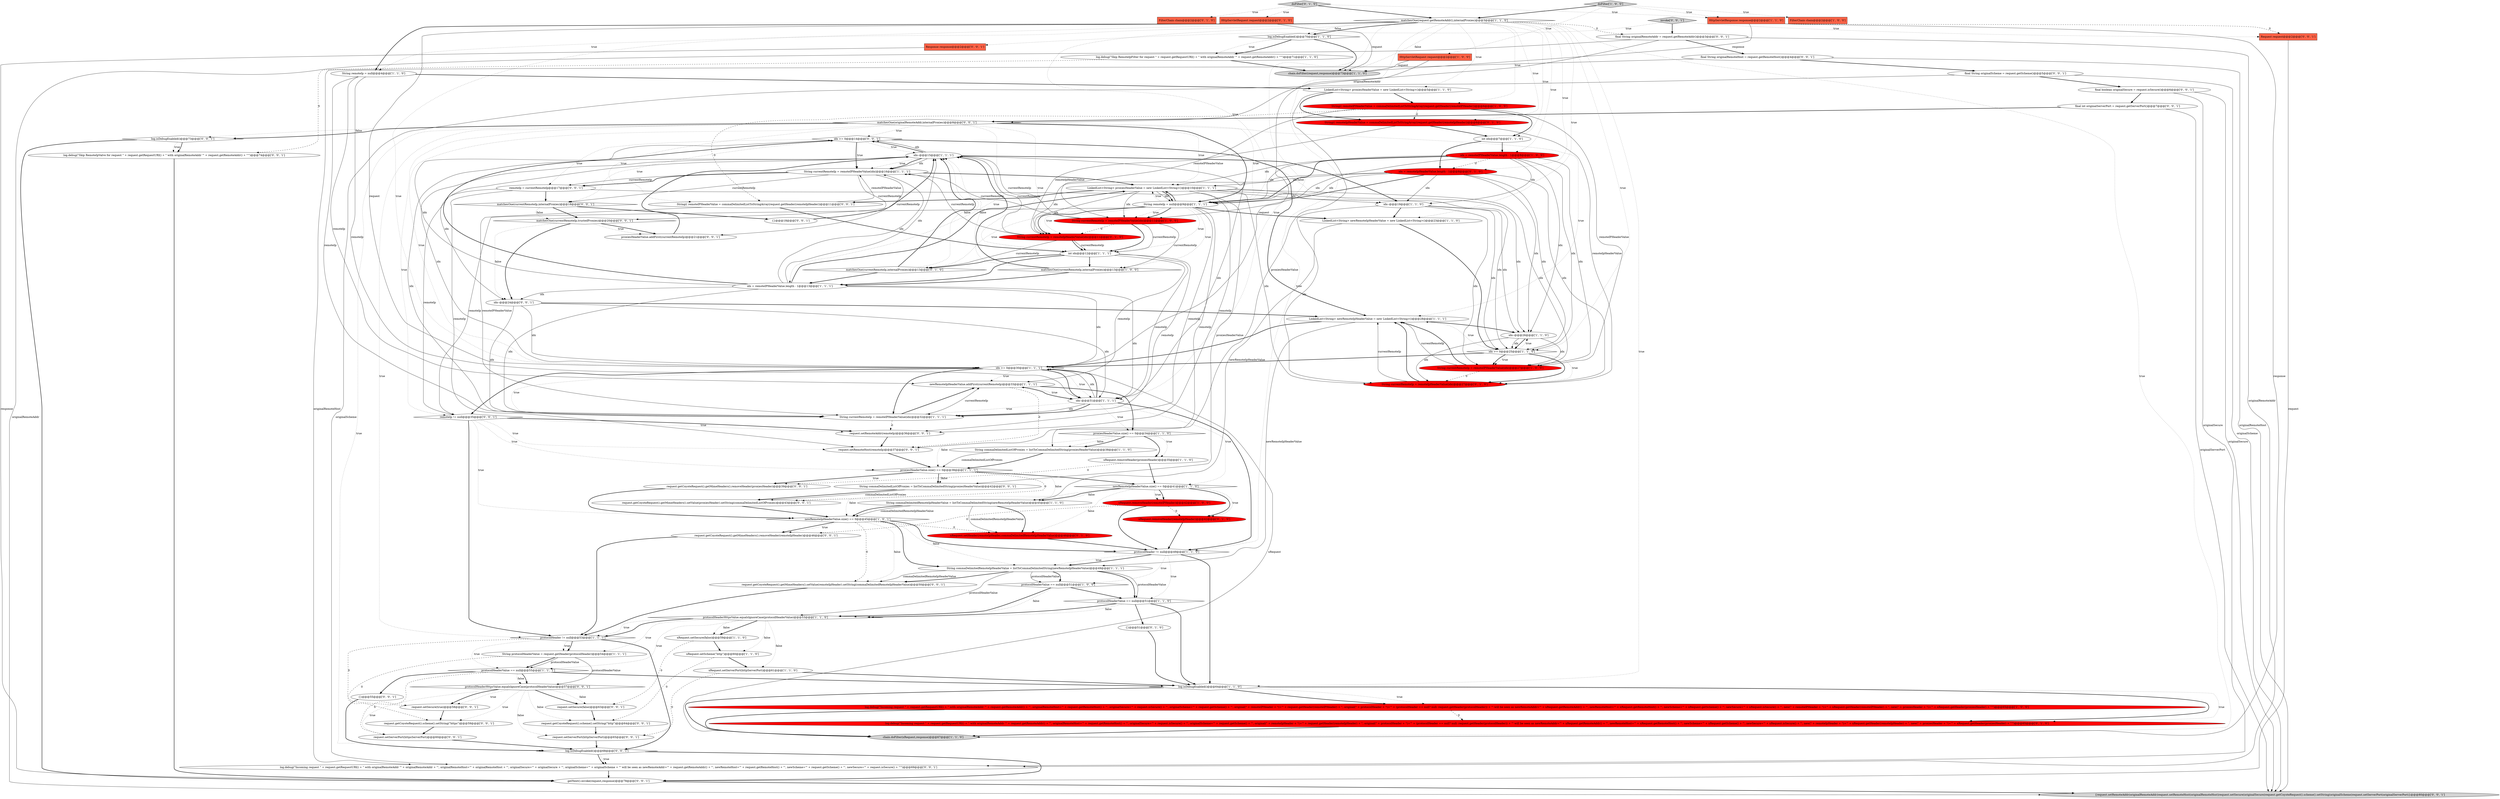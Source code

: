 digraph {
59 [style = filled, label = "HttpServletRequest request@@@2@@@['0', '1', '0']", fillcolor = tomato, shape = box image = "AAA0AAABBB2BBB"];
95 [style = filled, label = "request.getCoyoteRequest().scheme().setString(\"https\")@@@59@@@['0', '0', '1']", fillcolor = white, shape = ellipse image = "AAA0AAABBB3BBB"];
89 [style = filled, label = "idx >= 0@@@14@@@['0', '0', '1']", fillcolor = white, shape = diamond image = "AAA0AAABBB3BBB"];
8 [style = filled, label = "FilterChain chain@@@2@@@['1', '0', '0']", fillcolor = tomato, shape = box image = "AAA0AAABBB1BBB"];
82 [style = filled, label = "log.debug(\"Skip RemoteIpValve for request \" + request.getRequestURI() + \" with originalRemoteAddr '\" + request.getRemoteAddr() + \"'\")@@@74@@@['0', '0', '1']", fillcolor = white, shape = ellipse image = "AAA0AAABBB3BBB"];
74 [style = filled, label = "String commaDelimitedListOfProxies = listToCommaDelimitedString(proxiesHeaderValue)@@@42@@@['0', '0', '1']", fillcolor = white, shape = ellipse image = "AAA0AAABBB3BBB"];
16 [style = filled, label = "idx >= 0@@@25@@@['1', '1', '0']", fillcolor = white, shape = diamond image = "AAA0AAABBB1BBB"];
40 [style = filled, label = "String remoteIp = null@@@9@@@['1', '1', '1']", fillcolor = white, shape = ellipse image = "AAA0AAABBB1BBB"];
55 [style = filled, label = "String(( remoteIpHeaderValue = commaDelimitedListToStringArray(request.getHeader(remoteIpHeader))@@@6@@@['0', '1', '0']", fillcolor = red, shape = ellipse image = "AAA1AAABBB2BBB"];
34 [style = filled, label = "LinkedList<String> newRemoteIpHeaderValue = new LinkedList<String>()@@@28@@@['1', '1', '1']", fillcolor = white, shape = ellipse image = "AAA0AAABBB1BBB"];
79 [style = filled, label = "Request request@@@2@@@['0', '0', '1']", fillcolor = tomato, shape = box image = "AAA0AAABBB3BBB"];
87 [style = filled, label = "request.setRemoteAddr(remoteIp)@@@36@@@['0', '0', '1']", fillcolor = white, shape = ellipse image = "AAA0AAABBB3BBB"];
11 [style = filled, label = "idx--@@@19@@@['1', '1', '0']", fillcolor = white, shape = ellipse image = "AAA0AAABBB1BBB"];
9 [style = filled, label = "protocolHeaderValue == null@@@55@@@['1', '1', '1']", fillcolor = white, shape = diamond image = "AAA0AAABBB1BBB"];
70 [style = filled, label = "Response response@@@2@@@['0', '0', '1']", fillcolor = tomato, shape = box image = "AAA0AAABBB3BBB"];
29 [style = filled, label = "log.isDebugEnabled()@@@70@@@['1', '1', '0']", fillcolor = white, shape = diamond image = "AAA0AAABBB1BBB"];
73 [style = filled, label = "remoteIp != null@@@35@@@['0', '0', '1']", fillcolor = white, shape = diamond image = "AAA0AAABBB3BBB"];
102 [style = filled, label = "final String originalScheme = request.getScheme()@@@5@@@['0', '0', '1']", fillcolor = white, shape = ellipse image = "AAA0AAABBB3BBB"];
98 [style = filled, label = "request.getCoyoteRequest().scheme().setString(\"http\")@@@64@@@['0', '0', '1']", fillcolor = white, shape = ellipse image = "AAA0AAABBB3BBB"];
84 [style = filled, label = "final boolean originalSecure = request.isSecure()@@@6@@@['0', '0', '1']", fillcolor = white, shape = ellipse image = "AAA0AAABBB3BBB"];
26 [style = filled, label = "int idx@@@12@@@['1', '1', '1']", fillcolor = white, shape = ellipse image = "AAA0AAABBB1BBB"];
17 [style = filled, label = "log.debug(\"Incoming request \" + request.getRequestURI() + \" with originalRemoteAddr '\" + request.getRemoteAddr() + \"', originalRemoteHost='\" + request.getRemoteHost() + \"', originalSecure='\" + request.isSecure() + \"', originalScheme='\" + request.getScheme() + \"', original(\" + remoteIPHeader + \"(='\" + request.getHeader(remoteIPHeader) + \", original(\" + protocolHeader + \"(='\" + (protocolHeader == null? null: request.getHeader(protocolHeader)) + \"' will be seen as newRemoteAddr='\" + xRequest.getRemoteAddr() + \"', newRemoteHost='\" + xRequest.getRemoteHost() + \"', newScheme='\" + xRequest.getScheme() + \"', newSecure='\" + xRequest.isSecure() + \"', new(\" + remoteIPHeader + \"(='\" + xRequest.getHeader(remoteIPHeader) + \", new(\" + proxiesHeader + \"(='\" + xRequest.getHeader(proxiesHeader) + \"'\")@@@65@@@['1', '0', '0']", fillcolor = red, shape = ellipse image = "AAA1AAABBB1BBB"];
32 [style = filled, label = "String(( remoteIPHeaderValue = commaDelimitedListToStringArray(request.getHeader(remoteIPHeader))@@@6@@@['1', '0', '0']", fillcolor = red, shape = ellipse image = "AAA1AAABBB1BBB"];
50 [style = filled, label = "protocolHeader != null@@@49@@@['1', '1', '0']", fillcolor = white, shape = diamond image = "AAA0AAABBB1BBB"];
66 [style = filled, label = "invoke['0', '0', '1']", fillcolor = lightgray, shape = diamond image = "AAA0AAABBB3BBB"];
0 [style = filled, label = "proxiesHeaderValue.size() == 0@@@38@@@['1', '1', '1']", fillcolor = white, shape = diamond image = "AAA0AAABBB1BBB"];
75 [style = filled, label = "getNext().invoke(request,response)@@@78@@@['0', '0', '1']", fillcolor = white, shape = ellipse image = "AAA0AAABBB3BBB"];
18 [style = filled, label = "idx--@@@15@@@['1', '1', '1']", fillcolor = white, shape = ellipse image = "AAA0AAABBB1BBB"];
68 [style = filled, label = "idx--@@@24@@@['0', '0', '1']", fillcolor = white, shape = ellipse image = "AAA0AAABBB3BBB"];
23 [style = filled, label = "idx = remoteIPHeaderValue.length - 1@@@13@@@['1', '1', '1']", fillcolor = white, shape = ellipse image = "AAA0AAABBB1BBB"];
10 [style = filled, label = "idx--@@@26@@@['1', '1', '0']", fillcolor = white, shape = ellipse image = "AAA0AAABBB1BBB"];
35 [style = filled, label = "idx >= 0@@@30@@@['1', '1', '1']", fillcolor = white, shape = diamond image = "AAA0AAABBB1BBB"];
63 [style = filled, label = "doFilter['0', '1', '0']", fillcolor = lightgray, shape = diamond image = "AAA0AAABBB2BBB"];
15 [style = filled, label = "doFilter['1', '0', '0']", fillcolor = lightgray, shape = diamond image = "AAA0AAABBB1BBB"];
24 [style = filled, label = "newRemoteIpHeaderValue.addFirst(currentRemoteIp)@@@33@@@['1', '1', '1']", fillcolor = white, shape = ellipse image = "AAA0AAABBB1BBB"];
13 [style = filled, label = "matchesOne(currentRemoteIp,internalProxies)@@@13@@@['1', '0', '0']", fillcolor = white, shape = diamond image = "AAA0AAABBB1BBB"];
56 [style = filled, label = "matchesOne(currentRemoteIp,internalProxies)@@@13@@@['0', '1', '0']", fillcolor = white, shape = diamond image = "AAA0AAABBB2BBB"];
62 [style = filled, label = "String currentRemoteIp = remoteIpHeaderValue(idx(@@@11@@@['0', '1', '0']", fillcolor = red, shape = ellipse image = "AAA1AAABBB2BBB"];
27 [style = filled, label = "xRequest.setSecure(false)@@@59@@@['1', '1', '0']", fillcolor = white, shape = ellipse image = "AAA0AAABBB1BBB"];
41 [style = filled, label = "idx = remoteIPHeaderValue.length - 1@@@8@@@['1', '0', '0']", fillcolor = red, shape = ellipse image = "AAA1AAABBB1BBB"];
80 [style = filled, label = "{}@@@18@@@['0', '0', '1']", fillcolor = white, shape = ellipse image = "AAA0AAABBB3BBB"];
96 [style = filled, label = "protocolHeaderHttpsValue.equalsIgnoreCase(protocolHeaderValue)@@@57@@@['0', '0', '1']", fillcolor = white, shape = diamond image = "AAA0AAABBB3BBB"];
14 [style = filled, label = "LinkedList<String> proxiesHeaderValue = new LinkedList<String>()@@@5@@@['1', '1', '0']", fillcolor = white, shape = ellipse image = "AAA0AAABBB1BBB"];
37 [style = filled, label = "proxiesHeaderValue.size() == 0@@@34@@@['1', '1', '0']", fillcolor = white, shape = diamond image = "AAA0AAABBB1BBB"];
25 [style = filled, label = "String commaDelimitedListOfProxies = listToCommaDelimitedString(proxiesHeaderValue)@@@38@@@['1', '1', '0']", fillcolor = white, shape = ellipse image = "AAA0AAABBB1BBB"];
93 [style = filled, label = "proxiesHeaderValue.addFirst(currentRemoteIp)@@@21@@@['0', '0', '1']", fillcolor = white, shape = ellipse image = "AAA0AAABBB3BBB"];
67 [style = filled, label = "{}@@@55@@@['0', '0', '1']", fillcolor = white, shape = ellipse image = "AAA0AAABBB3BBB"];
4 [style = filled, label = "String commaDelimitedRemoteIpHeaderValue = listToCommaDelimitedString(newRemoteIpHeaderValue)@@@49@@@['1', '1', '1']", fillcolor = white, shape = ellipse image = "AAA0AAABBB1BBB"];
7 [style = filled, label = "String protocolHeaderValue = request.getHeader(protocolHeader)@@@54@@@['1', '1', '1']", fillcolor = white, shape = ellipse image = "AAA0AAABBB1BBB"];
21 [style = filled, label = "newRemoteIpHeaderValue.size() == 0@@@41@@@['1', '1', '0']", fillcolor = white, shape = diamond image = "AAA0AAABBB1BBB"];
46 [style = filled, label = "String currentRemoteIp = remoteIPHeaderValue(idx(@@@11@@@['1', '0', '0']", fillcolor = red, shape = ellipse image = "AAA1AAABBB1BBB"];
51 [style = filled, label = "newRemoteIpHeaderValue.size() == 0@@@45@@@['1', '0', '1']", fillcolor = white, shape = diamond image = "AAA0AAABBB1BBB"];
33 [style = filled, label = "String commaDelimitedRemoteIpHeaderValue = listToCommaDelimitedString(newRemoteIpHeaderValue)@@@45@@@['1', '1', '0']", fillcolor = white, shape = ellipse image = "AAA0AAABBB1BBB"];
54 [style = filled, label = "xRequest.setHeader(remoteIpHeader,commaDelimitedRemoteIpHeaderValue)@@@46@@@['0', '1', '0']", fillcolor = red, shape = ellipse image = "AAA1AAABBB2BBB"];
6 [style = filled, label = "int idx@@@7@@@['1', '1', '0']", fillcolor = white, shape = ellipse image = "AAA0AAABBB1BBB"];
12 [style = filled, label = "xRequest.removeHeader(proxiesHeader)@@@35@@@['1', '1', '0']", fillcolor = white, shape = ellipse image = "AAA0AAABBB1BBB"];
49 [style = filled, label = "xRequest.setScheme(\"http\")@@@60@@@['1', '1', '0']", fillcolor = white, shape = ellipse image = "AAA0AAABBB1BBB"];
88 [style = filled, label = "request.setRemoteHost(remoteIp)@@@37@@@['0', '0', '1']", fillcolor = white, shape = ellipse image = "AAA0AAABBB3BBB"];
86 [style = filled, label = "String(( remoteIPHeaderValue = commaDelimitedListToStringArray(request.getHeader(remoteIpHeader))@@@11@@@['0', '0', '1']", fillcolor = white, shape = ellipse image = "AAA0AAABBB3BBB"];
99 [style = filled, label = "request.setServerPort(httpServerPort)@@@65@@@['0', '0', '1']", fillcolor = white, shape = ellipse image = "AAA0AAABBB3BBB"];
58 [style = filled, label = "String currentRemoteIp = remoteIpHeaderValue(idx(@@@27@@@['0', '1', '0']", fillcolor = red, shape = ellipse image = "AAA1AAABBB2BBB"];
72 [style = filled, label = "final int originalServerPort = request.getServerPort()@@@7@@@['0', '0', '1']", fillcolor = white, shape = ellipse image = "AAA0AAABBB3BBB"];
52 [style = filled, label = "protocolHeaderValue == null@@@51@@@['1', '1', '0']", fillcolor = white, shape = diamond image = "AAA0AAABBB1BBB"];
5 [style = filled, label = "protocolHeaderHttpsValue.equalsIgnoreCase(protocolHeaderValue)@@@53@@@['1', '1', '0']", fillcolor = white, shape = diamond image = "AAA0AAABBB1BBB"];
28 [style = filled, label = "protocolHeader != null@@@53@@@['1', '1', '1']", fillcolor = white, shape = diamond image = "AAA0AAABBB1BBB"];
64 [style = filled, label = "idx = remoteIpHeaderValue.length - 1@@@8@@@['0', '1', '0']", fillcolor = red, shape = ellipse image = "AAA1AAABBB2BBB"];
71 [style = filled, label = "log.isDebugEnabled()@@@68@@@['0', '0', '1']", fillcolor = white, shape = diamond image = "AAA0AAABBB3BBB"];
83 [style = filled, label = "{request.setRemoteAddr(originalRemoteAddr)request.setRemoteHost(originalRemoteHost)request.setSecure(originalSecure)request.getCoyoteRequest().scheme().setString(originalScheme)request.setServerPort(originalServerPort)}@@@80@@@['0', '0', '1']", fillcolor = lightgray, shape = ellipse image = "AAA0AAABBB3BBB"];
36 [style = filled, label = "String currentRemoteIp = remoteIPHeaderValue(idx(@@@32@@@['1', '1', '1']", fillcolor = white, shape = ellipse image = "AAA0AAABBB1BBB"];
101 [style = filled, label = "remoteIp = currentRemoteIp@@@17@@@['0', '0', '1']", fillcolor = white, shape = ellipse image = "AAA0AAABBB3BBB"];
69 [style = filled, label = "log.isDebugEnabled()@@@73@@@['0', '0', '1']", fillcolor = white, shape = diamond image = "AAA0AAABBB3BBB"];
60 [style = filled, label = "log.debug(\"Incoming request \" + request.getRequestURI() + \" with originalRemoteAddr '\" + request.getRemoteAddr() + \"', originalRemoteHost='\" + request.getRemoteHost() + \"', originalSecure='\" + request.isSecure() + \"', originalScheme='\" + request.getScheme() + \"', original(\" + remoteIpHeader + \"(='\" + request.getHeader(remoteIpHeader) + \", original(\" + protocolHeader + \"(='\" + (protocolHeader == null? null: request.getHeader(protocolHeader)) + \"' will be seen as newRemoteAddr='\" + xRequest.getRemoteAddr() + \"', newRemoteHost='\" + xRequest.getRemoteHost() + \"', newScheme='\" + xRequest.getScheme() + \"', newSecure='\" + xRequest.isSecure() + \"', new(\" + remoteIpHeader + \"(='\" + xRequest.getHeader(remoteIpHeader) + \", new(\" + proxiesHeader + \"(='\" + xRequest.getHeader(proxiesHeader) + \"'\")@@@65@@@['0', '1', '0']", fillcolor = red, shape = ellipse image = "AAA1AAABBB2BBB"];
97 [style = filled, label = "matchesOne(originalRemoteAddr,internalProxies)@@@8@@@['0', '0', '1']", fillcolor = white, shape = diamond image = "AAA0AAABBB3BBB"];
76 [style = filled, label = "request.setSecure(true)@@@58@@@['0', '0', '1']", fillcolor = white, shape = ellipse image = "AAA0AAABBB3BBB"];
48 [style = filled, label = "HttpServletResponse response@@@2@@@['1', '1', '0']", fillcolor = tomato, shape = box image = "AAA0AAABBB1BBB"];
57 [style = filled, label = "xRequest.removeHeader(remoteIpHeader)@@@42@@@['0', '1', '0']", fillcolor = red, shape = ellipse image = "AAA1AAABBB2BBB"];
61 [style = filled, label = "FilterChain chain@@@2@@@['0', '1', '0']", fillcolor = tomato, shape = box image = "AAA0AAABBB2BBB"];
85 [style = filled, label = "matchesOne(currentRemoteIp,trustedProxies)@@@20@@@['0', '0', '1']", fillcolor = white, shape = diamond image = "AAA0AAABBB3BBB"];
100 [style = filled, label = "request.getCoyoteRequest().getMimeHeaders().removeHeader(proxiesHeader)@@@39@@@['0', '0', '1']", fillcolor = white, shape = ellipse image = "AAA0AAABBB3BBB"];
20 [style = filled, label = "xRequest.setServerPort(httpServerPort)@@@61@@@['1', '1', '0']", fillcolor = white, shape = ellipse image = "AAA0AAABBB1BBB"];
94 [style = filled, label = "request.getCoyoteRequest().getMimeHeaders().setValue(remoteIpHeader).setString(commaDelimitedRemoteIpHeaderValue)@@@50@@@['0', '0', '1']", fillcolor = white, shape = ellipse image = "AAA0AAABBB3BBB"];
38 [style = filled, label = "LinkedList<String> proxiesHeaderValue = new LinkedList<String>()@@@10@@@['1', '1', '1']", fillcolor = white, shape = ellipse image = "AAA0AAABBB1BBB"];
45 [style = filled, label = "idx--@@@31@@@['1', '1', '1']", fillcolor = white, shape = ellipse image = "AAA0AAABBB1BBB"];
3 [style = filled, label = "HttpServletRequest request@@@2@@@['1', '0', '0']", fillcolor = tomato, shape = box image = "AAA0AAABBB1BBB"];
53 [style = filled, label = "{}@@@51@@@['0', '1', '0']", fillcolor = white, shape = ellipse image = "AAA0AAABBB2BBB"];
81 [style = filled, label = "request.setSecure(false)@@@63@@@['0', '0', '1']", fillcolor = white, shape = ellipse image = "AAA0AAABBB3BBB"];
19 [style = filled, label = "protocolHeaderValue == null@@@51@@@['1', '0', '0']", fillcolor = white, shape = diamond image = "AAA0AAABBB1BBB"];
31 [style = filled, label = "chain.doFilter(xRequest,response)@@@67@@@['1', '1', '0']", fillcolor = lightgray, shape = ellipse image = "AAA0AAABBB1BBB"];
42 [style = filled, label = "String currentRemoteIp = remoteIPHeaderValue(idx(@@@16@@@['1', '1', '1']", fillcolor = white, shape = ellipse image = "AAA0AAABBB1BBB"];
65 [style = filled, label = "request.getCoyoteRequest().getMimeHeaders().setValue(proxiesHeader).setString(commaDelimitedListOfProxies)@@@43@@@['0', '0', '1']", fillcolor = white, shape = ellipse image = "AAA0AAABBB3BBB"];
2 [style = filled, label = "LinkedList<String> newRemoteIpHeaderValue = new LinkedList<String>()@@@23@@@['1', '1', '0']", fillcolor = white, shape = ellipse image = "AAA0AAABBB1BBB"];
92 [style = filled, label = "log.debug(\"Incoming request \" + request.getRequestURI() + \" with originalRemoteAddr '\" + originalRemoteAddr + \"', originalRemoteHost='\" + originalRemoteHost + \"', originalSecure='\" + originalSecure + \"', originalScheme='\" + originalScheme + \"' will be seen as newRemoteAddr='\" + request.getRemoteAddr() + \"', newRemoteHost='\" + request.getRemoteHost() + \"', newScheme='\" + request.getScheme() + \"', newSecure='\" + request.isSecure() + \"'\")@@@69@@@['0', '0', '1']", fillcolor = white, shape = ellipse image = "AAA0AAABBB3BBB"];
39 [style = filled, label = "chain.doFilter(request,response)@@@73@@@['1', '1', '0']", fillcolor = lightgray, shape = ellipse image = "AAA0AAABBB1BBB"];
1 [style = filled, label = "xRequest.removeHeader(remoteIPHeader)@@@42@@@['1', '0', '0']", fillcolor = red, shape = ellipse image = "AAA1AAABBB1BBB"];
44 [style = filled, label = "String currentRemoteIp = remoteIPHeaderValue(idx(@@@27@@@['1', '0', '0']", fillcolor = red, shape = ellipse image = "AAA1AAABBB1BBB"];
103 [style = filled, label = "request.getCoyoteRequest().getMimeHeaders().removeHeader(remoteIpHeader)@@@46@@@['0', '0', '1']", fillcolor = white, shape = ellipse image = "AAA0AAABBB3BBB"];
91 [style = filled, label = "final String originalRemoteHost = request.getRemoteHost()@@@4@@@['0', '0', '1']", fillcolor = white, shape = ellipse image = "AAA0AAABBB3BBB"];
22 [style = filled, label = "matchesOne(request.getRemoteAddr(),internalProxies)@@@3@@@['1', '1', '0']", fillcolor = white, shape = diamond image = "AAA0AAABBB1BBB"];
43 [style = filled, label = "log.debug(\"Skip RemoteIpFilter for request \" + request.getRequestURI() + \" with originalRemoteAddr '\" + request.getRemoteAddr() + \"'\")@@@71@@@['1', '1', '0']", fillcolor = white, shape = ellipse image = "AAA0AAABBB1BBB"];
90 [style = filled, label = "request.setServerPort(httpsServerPort)@@@60@@@['0', '0', '1']", fillcolor = white, shape = ellipse image = "AAA0AAABBB3BBB"];
30 [style = filled, label = "String remoteIp = null@@@4@@@['1', '1', '0']", fillcolor = white, shape = ellipse image = "AAA0AAABBB1BBB"];
78 [style = filled, label = "matchesOne(currentRemoteIp,internalProxies)@@@18@@@['0', '0', '1']", fillcolor = white, shape = diamond image = "AAA0AAABBB3BBB"];
47 [style = filled, label = "log.isDebugEnabled()@@@64@@@['1', '1', '0']", fillcolor = white, shape = diamond image = "AAA0AAABBB1BBB"];
77 [style = filled, label = "final String originalRemoteAddr = request.getRemoteAddr()@@@3@@@['0', '0', '1']", fillcolor = white, shape = ellipse image = "AAA0AAABBB3BBB"];
40->2 [style = bold, label=""];
5->49 [style = dotted, label="false"];
36->87 [style = dashed, label="0"];
16->34 [style = dotted, label="true"];
10->16 [style = solid, label="idx"];
38->40 [style = solid, label="idx"];
18->42 [style = solid, label="idx"];
47->17 [style = dotted, label="true"];
73->88 [style = dotted, label="true"];
33->51 [style = solid, label="commaDelimitedRemoteIpHeaderValue"];
37->25 [style = dotted, label="false"];
42->85 [style = solid, label="currentRemoteIp"];
53->47 [style = bold, label=""];
9->96 [style = bold, label=""];
22->30 [style = bold, label=""];
15->8 [style = dotted, label="true"];
51->50 [style = bold, label=""];
34->4 [style = solid, label="newRemoteIpHeaderValue"];
1->57 [style = dashed, label="0"];
96->76 [style = bold, label=""];
30->14 [style = bold, label=""];
5->20 [style = dotted, label="false"];
22->35 [style = dotted, label="true"];
62->26 [style = solid, label="currentRemoteIp"];
42->101 [style = solid, label="currentRemoteIp"];
85->93 [style = dotted, label="true"];
41->64 [style = dashed, label="0"];
89->78 [style = dotted, label="true"];
2->16 [style = bold, label=""];
40->62 [style = bold, label=""];
72->97 [style = bold, label=""];
12->21 [style = bold, label=""];
46->62 [style = dashed, label="0"];
18->11 [style = bold, label=""];
16->44 [style = dotted, label="true"];
68->36 [style = solid, label="idx"];
97->26 [style = dotted, label="true"];
38->16 [style = solid, label="idx"];
98->99 [style = bold, label=""];
52->5 [style = dotted, label="false"];
18->45 [style = solid, label="idx"];
47->60 [style = dotted, label="true"];
26->13 [style = bold, label=""];
92->75 [style = bold, label=""];
38->46 [style = solid, label="idx"];
68->45 [style = solid, label="idx"];
48->79 [style = dashed, label="0"];
56->18 [style = bold, label=""];
22->32 [style = dotted, label="true"];
51->54 [style = dashed, label="0"];
42->38 [style = bold, label=""];
13->18 [style = bold, label=""];
55->62 [style = solid, label="remoteIpHeaderValue"];
41->46 [style = solid, label="idx"];
2->33 [style = solid, label="newRemoteIpHeaderValue"];
51->4 [style = bold, label=""];
24->88 [style = dashed, label="0"];
22->50 [style = dotted, label="true"];
89->34 [style = bold, label=""];
51->103 [style = bold, label=""];
35->31 [style = solid, label="xRequest"];
0->74 [style = bold, label=""];
22->29 [style = bold, label=""];
3->35 [style = solid, label="request"];
91->102 [style = bold, label=""];
23->89 [style = bold, label=""];
69->75 [style = bold, label=""];
77->97 [style = solid, label="originalRemoteAddr"];
18->89 [style = bold, label=""];
4->94 [style = bold, label=""];
15->48 [style = dotted, label="true"];
22->41 [style = dotted, label="true"];
101->88 [style = solid, label="remoteIp"];
96->90 [style = dotted, label="true"];
102->83 [style = solid, label="originalScheme"];
49->20 [style = bold, label=""];
21->51 [style = dotted, label="false"];
66->77 [style = bold, label=""];
50->4 [style = dotted, label="true"];
52->53 [style = bold, label=""];
4->19 [style = solid, label="protocolHeaderValue"];
35->24 [style = dotted, label="true"];
23->89 [style = solid, label="idx"];
30->24 [style = solid, label="remoteIp"];
22->45 [style = dotted, label="true"];
38->58 [style = solid, label="idx"];
102->92 [style = solid, label="originalScheme"];
33->51 [style = bold, label=""];
77->92 [style = solid, label="originalRemoteAddr"];
11->58 [style = solid, label="idx"];
26->45 [style = solid, label="remoteIp"];
26->23 [style = bold, label=""];
87->88 [style = bold, label=""];
59->35 [style = solid, label="request"];
40->73 [style = solid, label="remoteIp"];
96->81 [style = dotted, label="false"];
64->11 [style = solid, label="idx"];
75->83 [style = bold, label=""];
26->36 [style = solid, label="remoteIp"];
74->65 [style = bold, label=""];
18->42 [style = dotted, label="true"];
26->56 [style = bold, label=""];
32->6 [style = bold, label=""];
73->51 [style = dotted, label="true"];
63->22 [style = bold, label=""];
45->36 [style = solid, label="idx"];
40->46 [style = dotted, label="true"];
7->9 [style = bold, label=""];
19->5 [style = bold, label=""];
40->87 [style = solid, label="remoteIp"];
38->74 [style = solid, label="proxiesHeaderValue"];
21->1 [style = bold, label=""];
28->7 [style = dotted, label="true"];
85->68 [style = bold, label=""];
82->75 [style = bold, label=""];
5->9 [style = dotted, label="true"];
32->44 [style = solid, label="remoteIPHeaderValue"];
47->60 [style = bold, label=""];
59->39 [style = solid, label="request"];
44->34 [style = solid, label="currentRemoteIp"];
66->70 [style = dotted, label="true"];
45->35 [style = bold, label=""];
1->50 [style = bold, label=""];
86->26 [style = bold, label=""];
26->24 [style = solid, label="remoteIp"];
29->39 [style = bold, label=""];
38->11 [style = solid, label="idx"];
22->64 [style = dotted, label="true"];
42->101 [style = bold, label=""];
41->38 [style = solid, label="idx"];
10->58 [style = solid, label="idx"];
84->83 [style = solid, label="originalSecure"];
101->73 [style = solid, label="remoteIp"];
71->75 [style = bold, label=""];
78->85 [style = dotted, label="false"];
70->75 [style = solid, label="response"];
20->99 [style = dashed, label="0"];
11->10 [style = solid, label="idx"];
77->83 [style = solid, label="originalRemoteAddr"];
18->35 [style = solid, label="idx"];
46->18 [style = solid, label="currentRemoteIp"];
58->34 [style = bold, label=""];
18->68 [style = solid, label="idx"];
62->26 [style = bold, label=""];
30->36 [style = solid, label="remoteIp"];
32->86 [style = dashed, label="0"];
7->95 [style = dashed, label="0"];
21->57 [style = bold, label=""];
18->36 [style = solid, label="idx"];
89->18 [style = dotted, label="true"];
45->36 [style = bold, label=""];
9->90 [style = dashed, label="0"];
95->90 [style = bold, label=""];
80->18 [style = bold, label=""];
97->89 [style = dotted, label="true"];
89->101 [style = dotted, label="true"];
84->92 [style = solid, label="originalSecure"];
63->48 [style = dotted, label="true"];
11->44 [style = solid, label="idx"];
73->87 [style = dotted, label="true"];
88->0 [style = bold, label=""];
64->16 [style = solid, label="idx"];
4->5 [style = solid, label="protocolHeaderValue"];
7->96 [style = solid, label="protocolHeaderValue"];
14->32 [style = bold, label=""];
64->58 [style = solid, label="idx"];
4->94 [style = solid, label="commaDelimitedRemoteIpHeaderValue"];
36->24 [style = solid, label="currentRemoteIp"];
21->1 [style = dotted, label="true"];
35->36 [style = dotted, label="true"];
17->31 [style = bold, label=""];
45->37 [style = dotted, label="true"];
96->99 [style = dotted, label="false"];
21->33 [style = bold, label=""];
7->9 [style = solid, label="protocolHeaderValue"];
22->47 [style = dotted, label="true"];
28->7 [style = bold, label=""];
73->87 [style = bold, label=""];
38->62 [style = solid, label="idx"];
37->12 [style = dotted, label="true"];
62->42 [style = solid, label="currentRemoteIp"];
22->55 [style = dotted, label="true"];
13->18 [style = dotted, label="false"];
97->35 [style = dotted, label="true"];
54->50 [style = bold, label=""];
23->45 [style = solid, label="idx"];
96->98 [style = dotted, label="false"];
50->47 [style = bold, label=""];
13->23 [style = bold, label=""];
68->35 [style = solid, label="idx"];
97->71 [style = dotted, label="true"];
101->87 [style = solid, label="remoteIp"];
45->21 [style = dotted, label="true"];
5->27 [style = bold, label=""];
35->36 [style = bold, label=""];
10->44 [style = solid, label="idx"];
97->73 [style = dotted, label="true"];
19->52 [style = bold, label=""];
97->38 [style = dotted, label="true"];
73->0 [style = dotted, label="true"];
51->94 [style = dashed, label="0"];
42->78 [style = solid, label="currentRemoteIp"];
41->44 [style = solid, label="idx"];
22->31 [style = dotted, label="true"];
62->18 [style = solid, label="currentRemoteIp"];
40->13 [style = dotted, label="true"];
33->54 [style = solid, label="commaDelimitedRemoteIpHeaderValue"];
97->23 [style = dotted, label="true"];
77->91 [style = bold, label=""];
5->28 [style = bold, label=""];
40->38 [style = bold, label=""];
97->40 [style = dotted, label="true"];
22->14 [style = dotted, label="true"];
65->51 [style = bold, label=""];
46->26 [style = solid, label="currentRemoteIp"];
21->33 [style = dotted, label="false"];
74->65 [style = solid, label="commaDelimitedListOfProxies"];
21->54 [style = dotted, label="false"];
21->57 [style = dotted, label="true"];
6->41 [style = bold, label=""];
35->45 [style = bold, label=""];
0->100 [style = bold, label=""];
45->35 [style = solid, label="idx"];
28->76 [style = dashed, label="0"];
71->92 [style = bold, label=""];
71->92 [style = dotted, label="true"];
48->31 [style = solid, label="response"];
22->29 [style = dotted, label="false"];
0->65 [style = dotted, label="false"];
68->34 [style = bold, label=""];
23->36 [style = solid, label="idx"];
86->36 [style = solid, label="remoteIPHeaderValue"];
91->92 [style = solid, label="originalRemoteHost"];
27->81 [style = dashed, label="0"];
84->72 [style = bold, label=""];
22->39 [style = dotted, label="false"];
91->83 [style = solid, label="originalRemoteHost"];
97->86 [style = dotted, label="true"];
15->3 [style = dotted, label="true"];
40->88 [style = solid, label="remoteIp"];
32->46 [style = solid, label="remoteIPHeaderValue"];
52->5 [style = bold, label=""];
64->40 [style = solid, label="idx"];
5->7 [style = dotted, label="true"];
38->86 [style = bold, label=""];
76->95 [style = bold, label=""];
58->34 [style = solid, label="currentRemoteIp"];
56->23 [style = bold, label=""];
60->31 [style = bold, label=""];
0->100 [style = dotted, label="true"];
51->4 [style = dotted, label="false"];
37->25 [style = bold, label=""];
38->10 [style = solid, label="idx"];
56->18 [style = dotted, label="false"];
16->44 [style = bold, label=""];
89->42 [style = dotted, label="true"];
64->38 [style = solid, label="idx"];
55->6 [style = bold, label=""];
101->78 [style = bold, label=""];
43->39 [style = bold, label=""];
5->28 [style = dotted, label="true"];
97->69 [style = dotted, label="false"];
96->76 [style = dotted, label="true"];
18->89 [style = solid, label="idx"];
9->96 [style = dotted, label="false"];
90->71 [style = bold, label=""];
49->98 [style = dashed, label="0"];
19->5 [style = dotted, label="false"];
103->28 [style = bold, label=""];
69->82 [style = dotted, label="true"];
96->95 [style = dotted, label="true"];
73->28 [style = bold, label=""];
22->6 [style = dotted, label="true"];
86->42 [style = solid, label="remoteIPHeaderValue"];
85->68 [style = dotted, label="false"];
4->52 [style = bold, label=""];
51->94 [style = dotted, label="false"];
11->16 [style = solid, label="idx"];
45->36 [style = dotted, label="true"];
96->81 [style = bold, label=""];
14->55 [style = bold, label=""];
17->60 [style = dashed, label="0"];
16->35 [style = bold, label=""];
37->0 [style = dotted, label="false"];
97->34 [style = dotted, label="true"];
33->54 [style = bold, label=""];
43->82 [style = dashed, label="0"];
18->42 [style = bold, label=""];
29->43 [style = dotted, label="true"];
51->103 [style = dotted, label="true"];
50->52 [style = dotted, label="true"];
30->45 [style = solid, label="remoteIp"];
67->71 [style = bold, label=""];
42->93 [style = solid, label="currentRemoteIp"];
16->10 [style = dotted, label="true"];
27->49 [style = bold, label=""];
69->82 [style = bold, label=""];
0->65 [style = dashed, label="0"];
52->47 [style = bold, label=""];
36->24 [style = bold, label=""];
63->61 [style = dotted, label="true"];
6->64 [style = bold, label=""];
22->16 [style = dotted, label="true"];
78->80 [style = bold, label=""];
9->47 [style = bold, label=""];
29->43 [style = bold, label=""];
32->55 [style = dashed, label="0"];
48->39 [style = solid, label="response"];
3->39 [style = solid, label="request"];
16->58 [style = dotted, label="true"];
22->77 [style = dashed, label="0"];
40->56 [style = dotted, label="true"];
64->10 [style = solid, label="idx"];
64->40 [style = bold, label=""];
89->42 [style = bold, label=""];
23->35 [style = solid, label="idx"];
40->26 [style = dotted, label="true"];
97->28 [style = dotted, label="true"];
4->19 [style = bold, label=""];
79->75 [style = solid, label="request"];
100->51 [style = bold, label=""];
0->21 [style = bold, label=""];
1->103 [style = dashed, label="0"];
66->79 [style = dotted, label="true"];
40->62 [style = dotted, label="true"];
44->58 [style = dashed, label="0"];
85->93 [style = bold, label=""];
44->34 [style = bold, label=""];
28->9 [style = dotted, label="true"];
102->84 [style = bold, label=""];
81->98 [style = bold, label=""];
34->35 [style = bold, label=""];
45->24 [style = dotted, label="true"];
25->0 [style = bold, label=""];
62->56 [style = solid, label="currentRemoteIp"];
72->83 [style = solid, label="originalServerPort"];
35->73 [style = bold, label=""];
38->44 [style = solid, label="idx"];
63->59 [style = dotted, label="true"];
47->31 [style = bold, label=""];
99->71 [style = bold, label=""];
46->42 [style = solid, label="currentRemoteIp"];
50->4 [style = bold, label=""];
40->38 [style = dotted, label="true"];
78->85 [style = bold, label=""];
97->40 [style = bold, label=""];
4->52 [style = solid, label="protocolHeaderValue"];
41->11 [style = solid, label="idx"];
24->45 [style = bold, label=""];
37->12 [style = bold, label=""];
15->22 [style = bold, label=""];
0->74 [style = dotted, label="false"];
10->16 [style = bold, label=""];
23->68 [style = solid, label="idx"];
41->40 [style = bold, label=""];
41->16 [style = solid, label="idx"];
38->40 [style = bold, label=""];
93->18 [style = bold, label=""];
16->58 [style = bold, label=""];
35->45 [style = dotted, label="true"];
23->18 [style = solid, label="idx"];
41->10 [style = solid, label="idx"];
50->19 [style = dotted, label="true"];
18->11 [style = dotted, label="false"];
55->58 [style = solid, label="remoteIpHeaderValue"];
57->50 [style = bold, label=""];
97->69 [style = bold, label=""];
12->100 [style = dashed, label="0"];
22->40 [style = dotted, label="true"];
34->10 [style = bold, label=""];
20->47 [style = bold, label=""];
11->2 [style = bold, label=""];
41->40 [style = solid, label="idx"];
22->2 [style = dotted, label="true"];
40->46 [style = bold, label=""];
5->27 [style = dotted, label="false"];
46->26 [style = bold, label=""];
45->50 [style = bold, label=""];
64->62 [style = solid, label="idx"];
94->28 [style = bold, label=""];
23->38 [style = bold, label=""];
28->71 [style = bold, label=""];
24->37 [style = bold, label=""];
25->0 [style = solid, label="commaDelimitedListOfProxies"];
14->25 [style = solid, label="proxiesHeaderValue"];
47->17 [style = bold, label=""];
22->30 [style = dotted, label="true"];
9->67 [style = bold, label=""];
46->13 [style = solid, label="currentRemoteIp"];
23->42 [style = solid, label="idx"];
}
